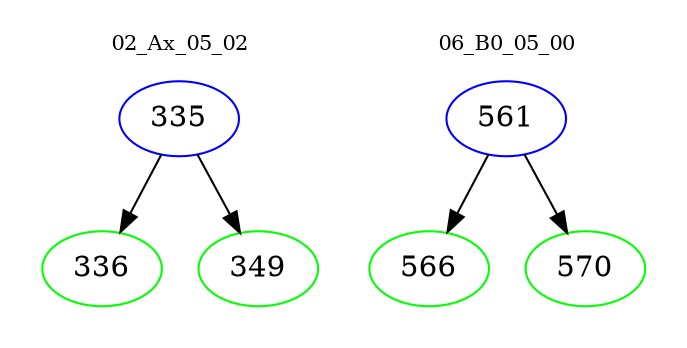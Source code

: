 digraph{
subgraph cluster_0 {
color = white
label = "02_Ax_05_02";
fontsize=10;
T0_335 [label="335", color="blue"]
T0_335 -> T0_336 [color="black"]
T0_336 [label="336", color="green"]
T0_335 -> T0_349 [color="black"]
T0_349 [label="349", color="green"]
}
subgraph cluster_1 {
color = white
label = "06_B0_05_00";
fontsize=10;
T1_561 [label="561", color="blue"]
T1_561 -> T1_566 [color="black"]
T1_566 [label="566", color="green"]
T1_561 -> T1_570 [color="black"]
T1_570 [label="570", color="green"]
}
}
